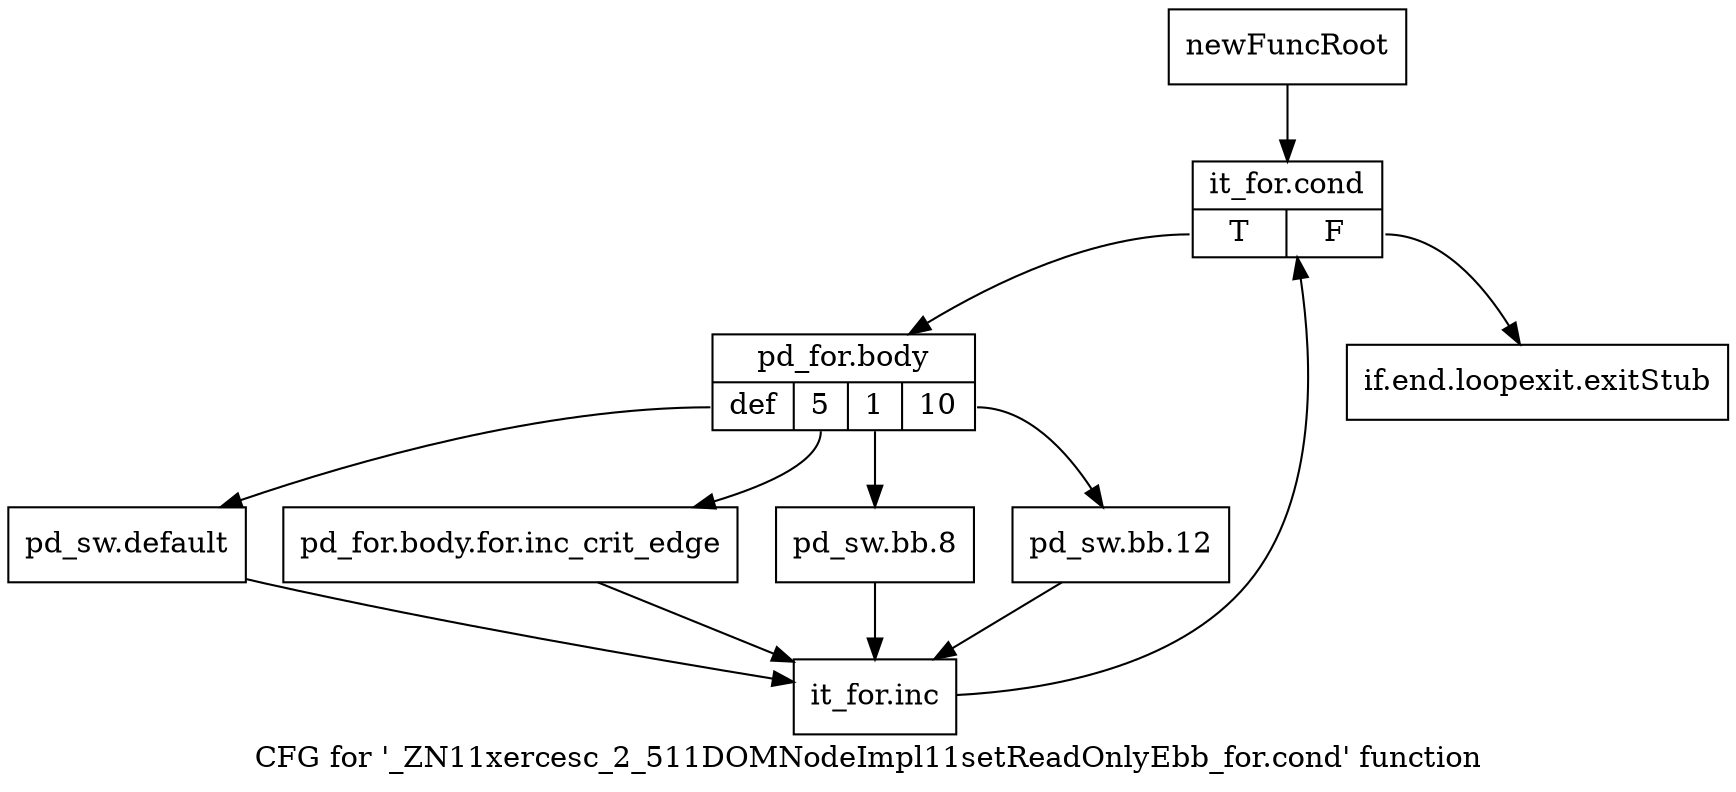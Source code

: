 digraph "CFG for '_ZN11xercesc_2_511DOMNodeImpl11setReadOnlyEbb_for.cond' function" {
	label="CFG for '_ZN11xercesc_2_511DOMNodeImpl11setReadOnlyEbb_for.cond' function";

	Node0x97a1e00 [shape=record,label="{newFuncRoot}"];
	Node0x97a1e00 -> Node0x97a1ea0;
	Node0x97a1e50 [shape=record,label="{if.end.loopexit.exitStub}"];
	Node0x97a1ea0 [shape=record,label="{it_for.cond|{<s0>T|<s1>F}}"];
	Node0x97a1ea0:s0 -> Node0x97a1ef0;
	Node0x97a1ea0:s1 -> Node0x97a1e50;
	Node0x97a1ef0 [shape=record,label="{pd_for.body|{<s0>def|<s1>5|<s2>1|<s3>10}}"];
	Node0x97a1ef0:s0 -> Node0x97a2030;
	Node0x97a1ef0:s1 -> Node0x97a1fe0;
	Node0x97a1ef0:s2 -> Node0x97a1f90;
	Node0x97a1ef0:s3 -> Node0x97a1f40;
	Node0x97a1f40 [shape=record,label="{pd_sw.bb.12}"];
	Node0x97a1f40 -> Node0x97a2080;
	Node0x97a1f90 [shape=record,label="{pd_sw.bb.8}"];
	Node0x97a1f90 -> Node0x97a2080;
	Node0x97a1fe0 [shape=record,label="{pd_for.body.for.inc_crit_edge}"];
	Node0x97a1fe0 -> Node0x97a2080;
	Node0x97a2030 [shape=record,label="{pd_sw.default}"];
	Node0x97a2030 -> Node0x97a2080;
	Node0x97a2080 [shape=record,label="{it_for.inc}"];
	Node0x97a2080 -> Node0x97a1ea0;
}
